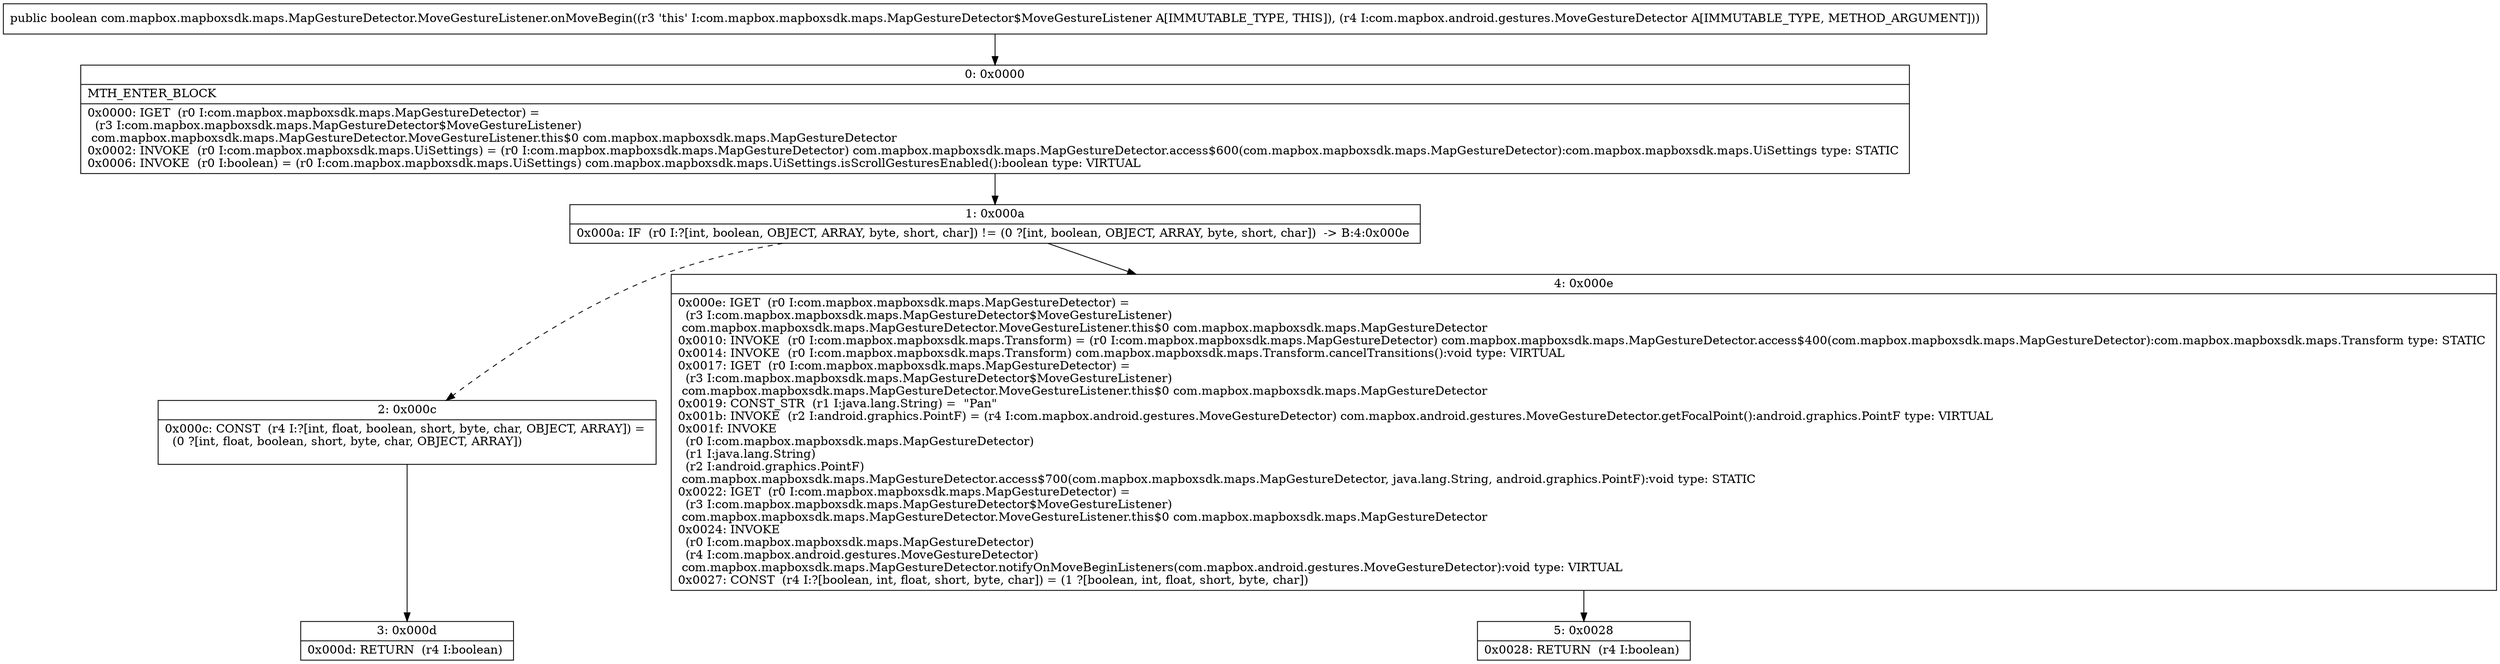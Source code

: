 digraph "CFG forcom.mapbox.mapboxsdk.maps.MapGestureDetector.MoveGestureListener.onMoveBegin(Lcom\/mapbox\/android\/gestures\/MoveGestureDetector;)Z" {
Node_0 [shape=record,label="{0\:\ 0x0000|MTH_ENTER_BLOCK\l|0x0000: IGET  (r0 I:com.mapbox.mapboxsdk.maps.MapGestureDetector) = \l  (r3 I:com.mapbox.mapboxsdk.maps.MapGestureDetector$MoveGestureListener)\l com.mapbox.mapboxsdk.maps.MapGestureDetector.MoveGestureListener.this$0 com.mapbox.mapboxsdk.maps.MapGestureDetector \l0x0002: INVOKE  (r0 I:com.mapbox.mapboxsdk.maps.UiSettings) = (r0 I:com.mapbox.mapboxsdk.maps.MapGestureDetector) com.mapbox.mapboxsdk.maps.MapGestureDetector.access$600(com.mapbox.mapboxsdk.maps.MapGestureDetector):com.mapbox.mapboxsdk.maps.UiSettings type: STATIC \l0x0006: INVOKE  (r0 I:boolean) = (r0 I:com.mapbox.mapboxsdk.maps.UiSettings) com.mapbox.mapboxsdk.maps.UiSettings.isScrollGesturesEnabled():boolean type: VIRTUAL \l}"];
Node_1 [shape=record,label="{1\:\ 0x000a|0x000a: IF  (r0 I:?[int, boolean, OBJECT, ARRAY, byte, short, char]) != (0 ?[int, boolean, OBJECT, ARRAY, byte, short, char])  \-\> B:4:0x000e \l}"];
Node_2 [shape=record,label="{2\:\ 0x000c|0x000c: CONST  (r4 I:?[int, float, boolean, short, byte, char, OBJECT, ARRAY]) = \l  (0 ?[int, float, boolean, short, byte, char, OBJECT, ARRAY])\l \l}"];
Node_3 [shape=record,label="{3\:\ 0x000d|0x000d: RETURN  (r4 I:boolean) \l}"];
Node_4 [shape=record,label="{4\:\ 0x000e|0x000e: IGET  (r0 I:com.mapbox.mapboxsdk.maps.MapGestureDetector) = \l  (r3 I:com.mapbox.mapboxsdk.maps.MapGestureDetector$MoveGestureListener)\l com.mapbox.mapboxsdk.maps.MapGestureDetector.MoveGestureListener.this$0 com.mapbox.mapboxsdk.maps.MapGestureDetector \l0x0010: INVOKE  (r0 I:com.mapbox.mapboxsdk.maps.Transform) = (r0 I:com.mapbox.mapboxsdk.maps.MapGestureDetector) com.mapbox.mapboxsdk.maps.MapGestureDetector.access$400(com.mapbox.mapboxsdk.maps.MapGestureDetector):com.mapbox.mapboxsdk.maps.Transform type: STATIC \l0x0014: INVOKE  (r0 I:com.mapbox.mapboxsdk.maps.Transform) com.mapbox.mapboxsdk.maps.Transform.cancelTransitions():void type: VIRTUAL \l0x0017: IGET  (r0 I:com.mapbox.mapboxsdk.maps.MapGestureDetector) = \l  (r3 I:com.mapbox.mapboxsdk.maps.MapGestureDetector$MoveGestureListener)\l com.mapbox.mapboxsdk.maps.MapGestureDetector.MoveGestureListener.this$0 com.mapbox.mapboxsdk.maps.MapGestureDetector \l0x0019: CONST_STR  (r1 I:java.lang.String) =  \"Pan\" \l0x001b: INVOKE  (r2 I:android.graphics.PointF) = (r4 I:com.mapbox.android.gestures.MoveGestureDetector) com.mapbox.android.gestures.MoveGestureDetector.getFocalPoint():android.graphics.PointF type: VIRTUAL \l0x001f: INVOKE  \l  (r0 I:com.mapbox.mapboxsdk.maps.MapGestureDetector)\l  (r1 I:java.lang.String)\l  (r2 I:android.graphics.PointF)\l com.mapbox.mapboxsdk.maps.MapGestureDetector.access$700(com.mapbox.mapboxsdk.maps.MapGestureDetector, java.lang.String, android.graphics.PointF):void type: STATIC \l0x0022: IGET  (r0 I:com.mapbox.mapboxsdk.maps.MapGestureDetector) = \l  (r3 I:com.mapbox.mapboxsdk.maps.MapGestureDetector$MoveGestureListener)\l com.mapbox.mapboxsdk.maps.MapGestureDetector.MoveGestureListener.this$0 com.mapbox.mapboxsdk.maps.MapGestureDetector \l0x0024: INVOKE  \l  (r0 I:com.mapbox.mapboxsdk.maps.MapGestureDetector)\l  (r4 I:com.mapbox.android.gestures.MoveGestureDetector)\l com.mapbox.mapboxsdk.maps.MapGestureDetector.notifyOnMoveBeginListeners(com.mapbox.android.gestures.MoveGestureDetector):void type: VIRTUAL \l0x0027: CONST  (r4 I:?[boolean, int, float, short, byte, char]) = (1 ?[boolean, int, float, short, byte, char]) \l}"];
Node_5 [shape=record,label="{5\:\ 0x0028|0x0028: RETURN  (r4 I:boolean) \l}"];
MethodNode[shape=record,label="{public boolean com.mapbox.mapboxsdk.maps.MapGestureDetector.MoveGestureListener.onMoveBegin((r3 'this' I:com.mapbox.mapboxsdk.maps.MapGestureDetector$MoveGestureListener A[IMMUTABLE_TYPE, THIS]), (r4 I:com.mapbox.android.gestures.MoveGestureDetector A[IMMUTABLE_TYPE, METHOD_ARGUMENT])) }"];
MethodNode -> Node_0;
Node_0 -> Node_1;
Node_1 -> Node_2[style=dashed];
Node_1 -> Node_4;
Node_2 -> Node_3;
Node_4 -> Node_5;
}

